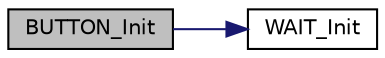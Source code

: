digraph "BUTTON_Init"
{
 // LATEX_PDF_SIZE
  edge [fontname="Helvetica",fontsize="10",labelfontname="Helvetica",labelfontsize="10"];
  node [fontname="Helvetica",fontsize="10",shape=record];
  rankdir="LR";
  Node1 [label="BUTTON_Init",height=0.2,width=0.4,color="black", fillcolor="grey75", style="filled", fontcolor="black",tooltip="Initialises the button API."];
  Node1 -> Node2 [color="midnightblue",fontsize="10",style="solid",fontname="Helvetica"];
  Node2 [label="WAIT_Init",height=0.2,width=0.4,color="black", fillcolor="white", style="filled",URL="$df/d7c/group__WAIT__Public__Functions.html#ga91b11c310cfddcbf9c635b3e93e30f35",tooltip="Initialises the wait API, using the desired resource."];
}

